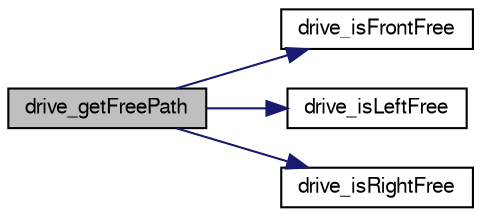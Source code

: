 digraph G
{
  edge [fontname="FreeSans",fontsize="10",labelfontname="FreeSans",labelfontsize="10"];
  node [fontname="FreeSans",fontsize="10",shape=record];
  rankdir=LR;
  Node1 [label="drive_getFreePath",height=0.2,width=0.4,color="black", fillcolor="grey75", style="filled" fontcolor="black"];
  Node1 -> Node2 [color="midnightblue",fontsize="10",style="solid",fontname="FreeSans"];
  Node2 [label="drive_isFrontFree",height=0.2,width=0.4,color="black", fillcolor="white", style="filled",URL="$drive_8c.html#af8ce29030de77bc0872608bdb2bc2272",tooltip="checks wheter the path in front of the nibo is blocked or not"];
  Node1 -> Node3 [color="midnightblue",fontsize="10",style="solid",fontname="FreeSans"];
  Node3 [label="drive_isLeftFree",height=0.2,width=0.4,color="black", fillcolor="white", style="filled",URL="$drive_8c.html#a4a6c2c2932d4eaa077a084804a8003f0",tooltip="checks wheter the path left of the nibo is blocked or not"];
  Node1 -> Node4 [color="midnightblue",fontsize="10",style="solid",fontname="FreeSans"];
  Node4 [label="drive_isRightFree",height=0.2,width=0.4,color="black", fillcolor="white", style="filled",URL="$drive_8c.html#a1749c127ee781d52fe5832952f215dc9",tooltip="checks wheter the path right of the nibo is blocked or not"];
}
